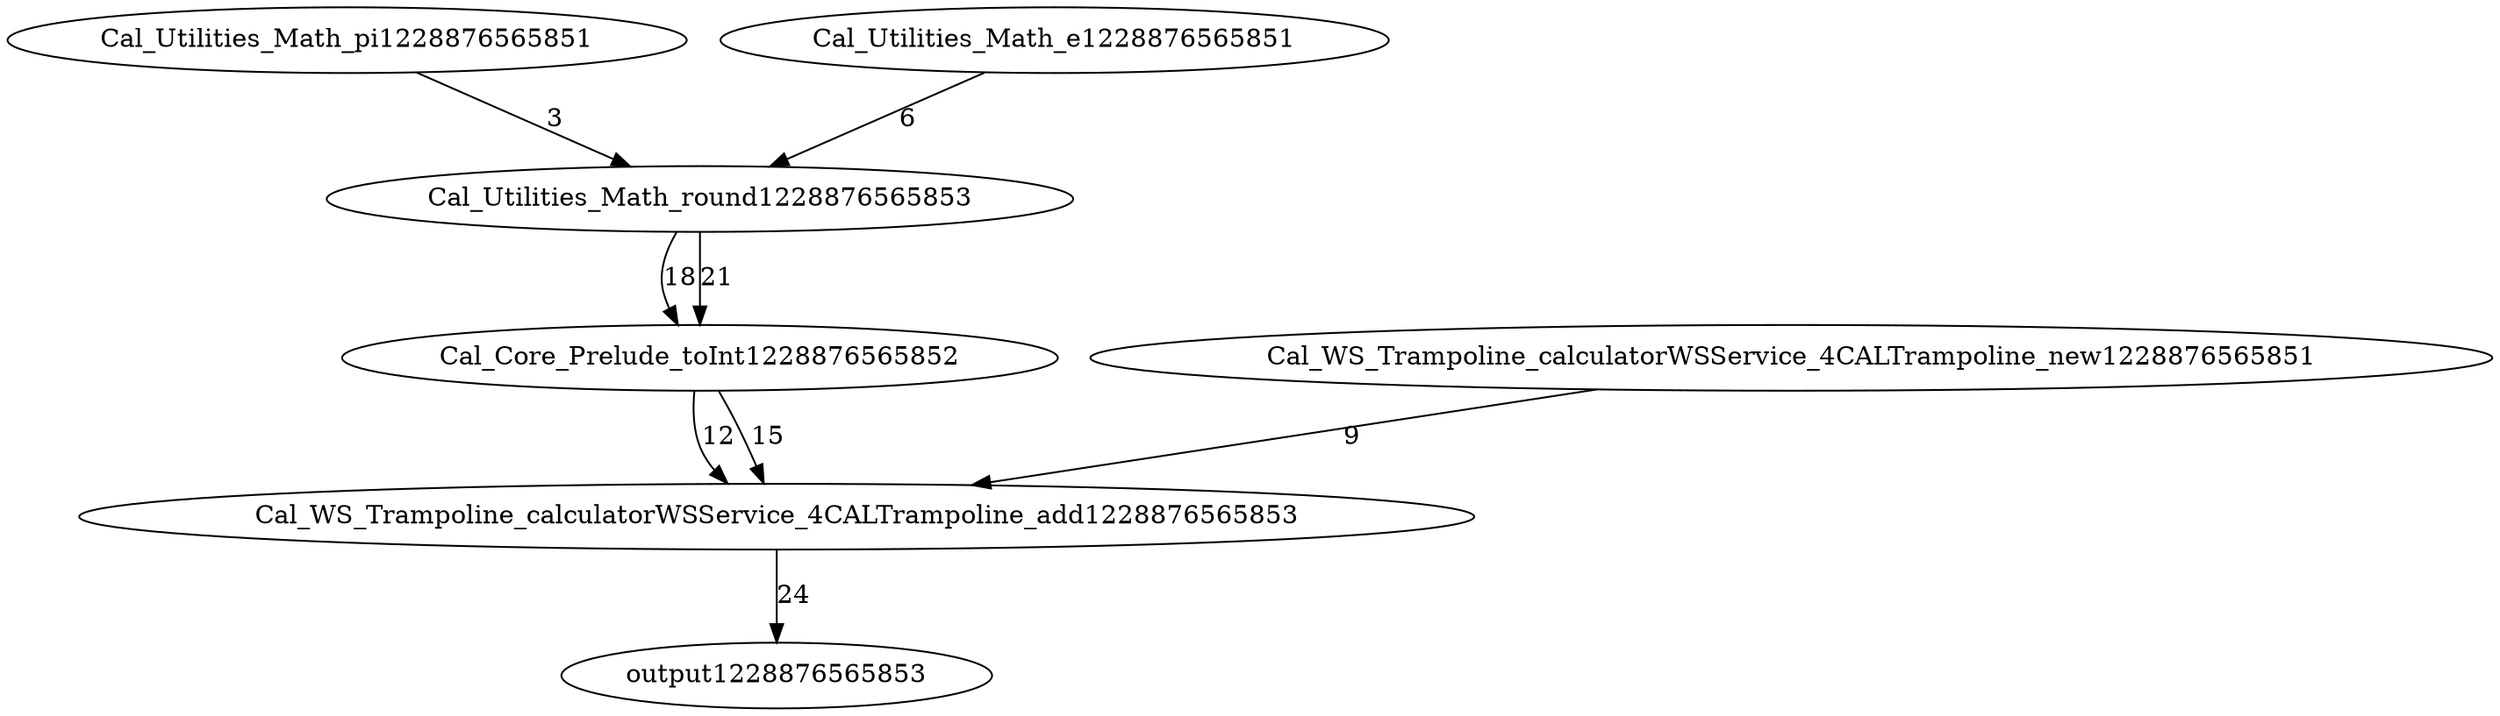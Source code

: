 digraph G {
  Cal_Utilities_Math_pi1228876565850 [label = "Cal_Utilities_Math_pi1228876565851"];
  Cal_Utilities_Math_e1228876565851 [label = "Cal_Utilities_Math_e1228876565851"];
  Cal_WS_Trampoline_calculatorWSService_4CALTrampoline_new1228876565851 [label = "Cal_WS_Trampoline_calculatorWSService_4CALTrampoline_new1228876565851"];
  Cal_Core_Prelude_toInt1228876565852 [label = "Cal_Core_Prelude_toInt1228876565852"];
  Cal_Core_Prelude_toInt1228876565852 [label = "Cal_Core_Prelude_toInt1228876565852"];
  Cal_Utilities_Math_round1228876565852 [label = "Cal_Utilities_Math_round1228876565852"];
  Cal_Utilities_Math_round1228876565852 [label = "Cal_Utilities_Math_round1228876565853"];
  output1228876565853 [label = "output1228876565853"];
  Cal_WS_Trampoline_calculatorWSService_4CALTrampoline_add1228876565853 [label = "Cal_WS_Trampoline_calculatorWSService_4CALTrampoline_add1228876565853"];
  Cal_Utilities_Math_pi1228876565850 -> Cal_Utilities_Math_round1228876565852 [label = "3"];
  Cal_Utilities_Math_e1228876565851 -> Cal_Utilities_Math_round1228876565852 [label = "6"];
  Cal_WS_Trampoline_calculatorWSService_4CALTrampoline_new1228876565851 -> Cal_WS_Trampoline_calculatorWSService_4CALTrampoline_add1228876565853 [label = "9"];
  Cal_Core_Prelude_toInt1228876565852 -> Cal_WS_Trampoline_calculatorWSService_4CALTrampoline_add1228876565853 [label = "12"];
  Cal_Core_Prelude_toInt1228876565852 -> Cal_WS_Trampoline_calculatorWSService_4CALTrampoline_add1228876565853 [label = "15"];
  Cal_Utilities_Math_round1228876565852 -> Cal_Core_Prelude_toInt1228876565852 [label = "18"];
  Cal_Utilities_Math_round1228876565852 -> Cal_Core_Prelude_toInt1228876565852 [label = "21"];
  Cal_WS_Trampoline_calculatorWSService_4CALTrampoline_add1228876565853 -> output1228876565853 [label = "24"];
}
